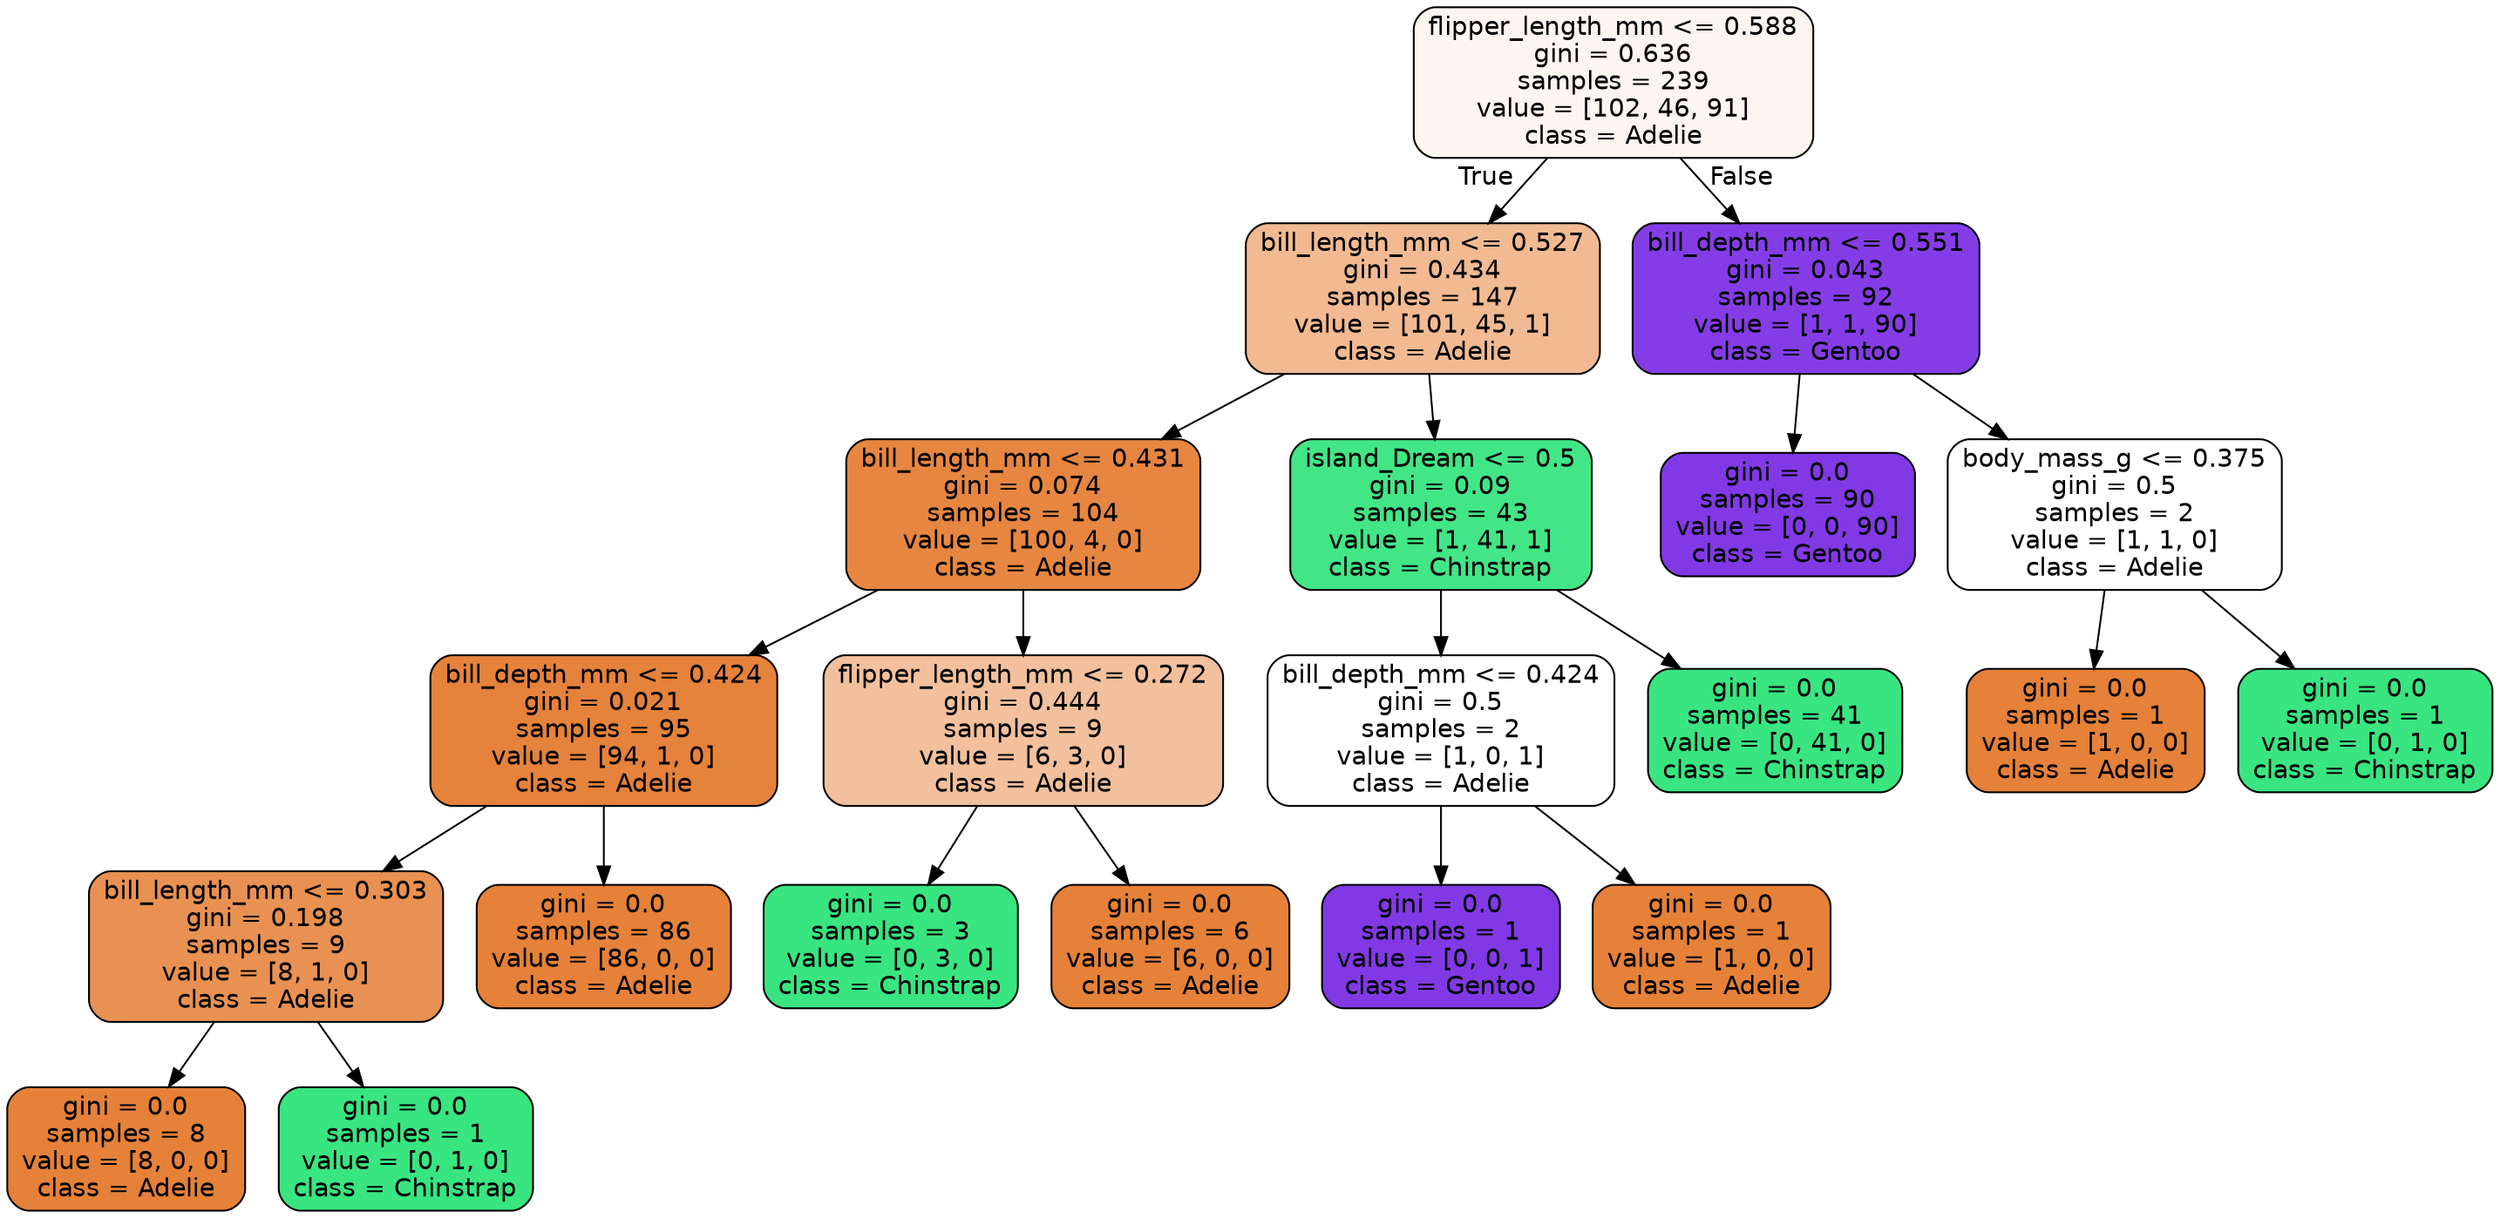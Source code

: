 digraph Tree {
node [shape=box, style="filled, rounded", color="black", fontname="helvetica"] ;
edge [fontname="helvetica"] ;
0 [label="flipper_length_mm <= 0.588\ngini = 0.636\nsamples = 239\nvalue = [102, 46, 91]\nclass = Adelie", fillcolor="#fdf6f0"] ;
1 [label="bill_length_mm <= 0.527\ngini = 0.434\nsamples = 147\nvalue = [101, 45, 1]\nclass = Adelie", fillcolor="#f1ba92"] ;
0 -> 1 [labeldistance=2.5, labelangle=45, headlabel="True"] ;
2 [label="bill_length_mm <= 0.431\ngini = 0.074\nsamples = 104\nvalue = [100, 4, 0]\nclass = Adelie", fillcolor="#e68641"] ;
1 -> 2 ;
3 [label="bill_depth_mm <= 0.424\ngini = 0.021\nsamples = 95\nvalue = [94, 1, 0]\nclass = Adelie", fillcolor="#e5823b"] ;
2 -> 3 ;
4 [label="bill_length_mm <= 0.303\ngini = 0.198\nsamples = 9\nvalue = [8, 1, 0]\nclass = Adelie", fillcolor="#e89152"] ;
3 -> 4 ;
5 [label="gini = 0.0\nsamples = 8\nvalue = [8, 0, 0]\nclass = Adelie", fillcolor="#e58139"] ;
4 -> 5 ;
6 [label="gini = 0.0\nsamples = 1\nvalue = [0, 1, 0]\nclass = Chinstrap", fillcolor="#39e581"] ;
4 -> 6 ;
7 [label="gini = 0.0\nsamples = 86\nvalue = [86, 0, 0]\nclass = Adelie", fillcolor="#e58139"] ;
3 -> 7 ;
8 [label="flipper_length_mm <= 0.272\ngini = 0.444\nsamples = 9\nvalue = [6, 3, 0]\nclass = Adelie", fillcolor="#f2c09c"] ;
2 -> 8 ;
9 [label="gini = 0.0\nsamples = 3\nvalue = [0, 3, 0]\nclass = Chinstrap", fillcolor="#39e581"] ;
8 -> 9 ;
10 [label="gini = 0.0\nsamples = 6\nvalue = [6, 0, 0]\nclass = Adelie", fillcolor="#e58139"] ;
8 -> 10 ;
11 [label="island_Dream <= 0.5\ngini = 0.09\nsamples = 43\nvalue = [1, 41, 1]\nclass = Chinstrap", fillcolor="#42e687"] ;
1 -> 11 ;
12 [label="bill_depth_mm <= 0.424\ngini = 0.5\nsamples = 2\nvalue = [1, 0, 1]\nclass = Adelie", fillcolor="#ffffff"] ;
11 -> 12 ;
13 [label="gini = 0.0\nsamples = 1\nvalue = [0, 0, 1]\nclass = Gentoo", fillcolor="#8139e5"] ;
12 -> 13 ;
14 [label="gini = 0.0\nsamples = 1\nvalue = [1, 0, 0]\nclass = Adelie", fillcolor="#e58139"] ;
12 -> 14 ;
15 [label="gini = 0.0\nsamples = 41\nvalue = [0, 41, 0]\nclass = Chinstrap", fillcolor="#39e581"] ;
11 -> 15 ;
16 [label="bill_depth_mm <= 0.551\ngini = 0.043\nsamples = 92\nvalue = [1, 1, 90]\nclass = Gentoo", fillcolor="#843de6"] ;
0 -> 16 [labeldistance=2.5, labelangle=-45, headlabel="False"] ;
17 [label="gini = 0.0\nsamples = 90\nvalue = [0, 0, 90]\nclass = Gentoo", fillcolor="#8139e5"] ;
16 -> 17 ;
18 [label="body_mass_g <= 0.375\ngini = 0.5\nsamples = 2\nvalue = [1, 1, 0]\nclass = Adelie", fillcolor="#ffffff"] ;
16 -> 18 ;
19 [label="gini = 0.0\nsamples = 1\nvalue = [1, 0, 0]\nclass = Adelie", fillcolor="#e58139"] ;
18 -> 19 ;
20 [label="gini = 0.0\nsamples = 1\nvalue = [0, 1, 0]\nclass = Chinstrap", fillcolor="#39e581"] ;
18 -> 20 ;
}